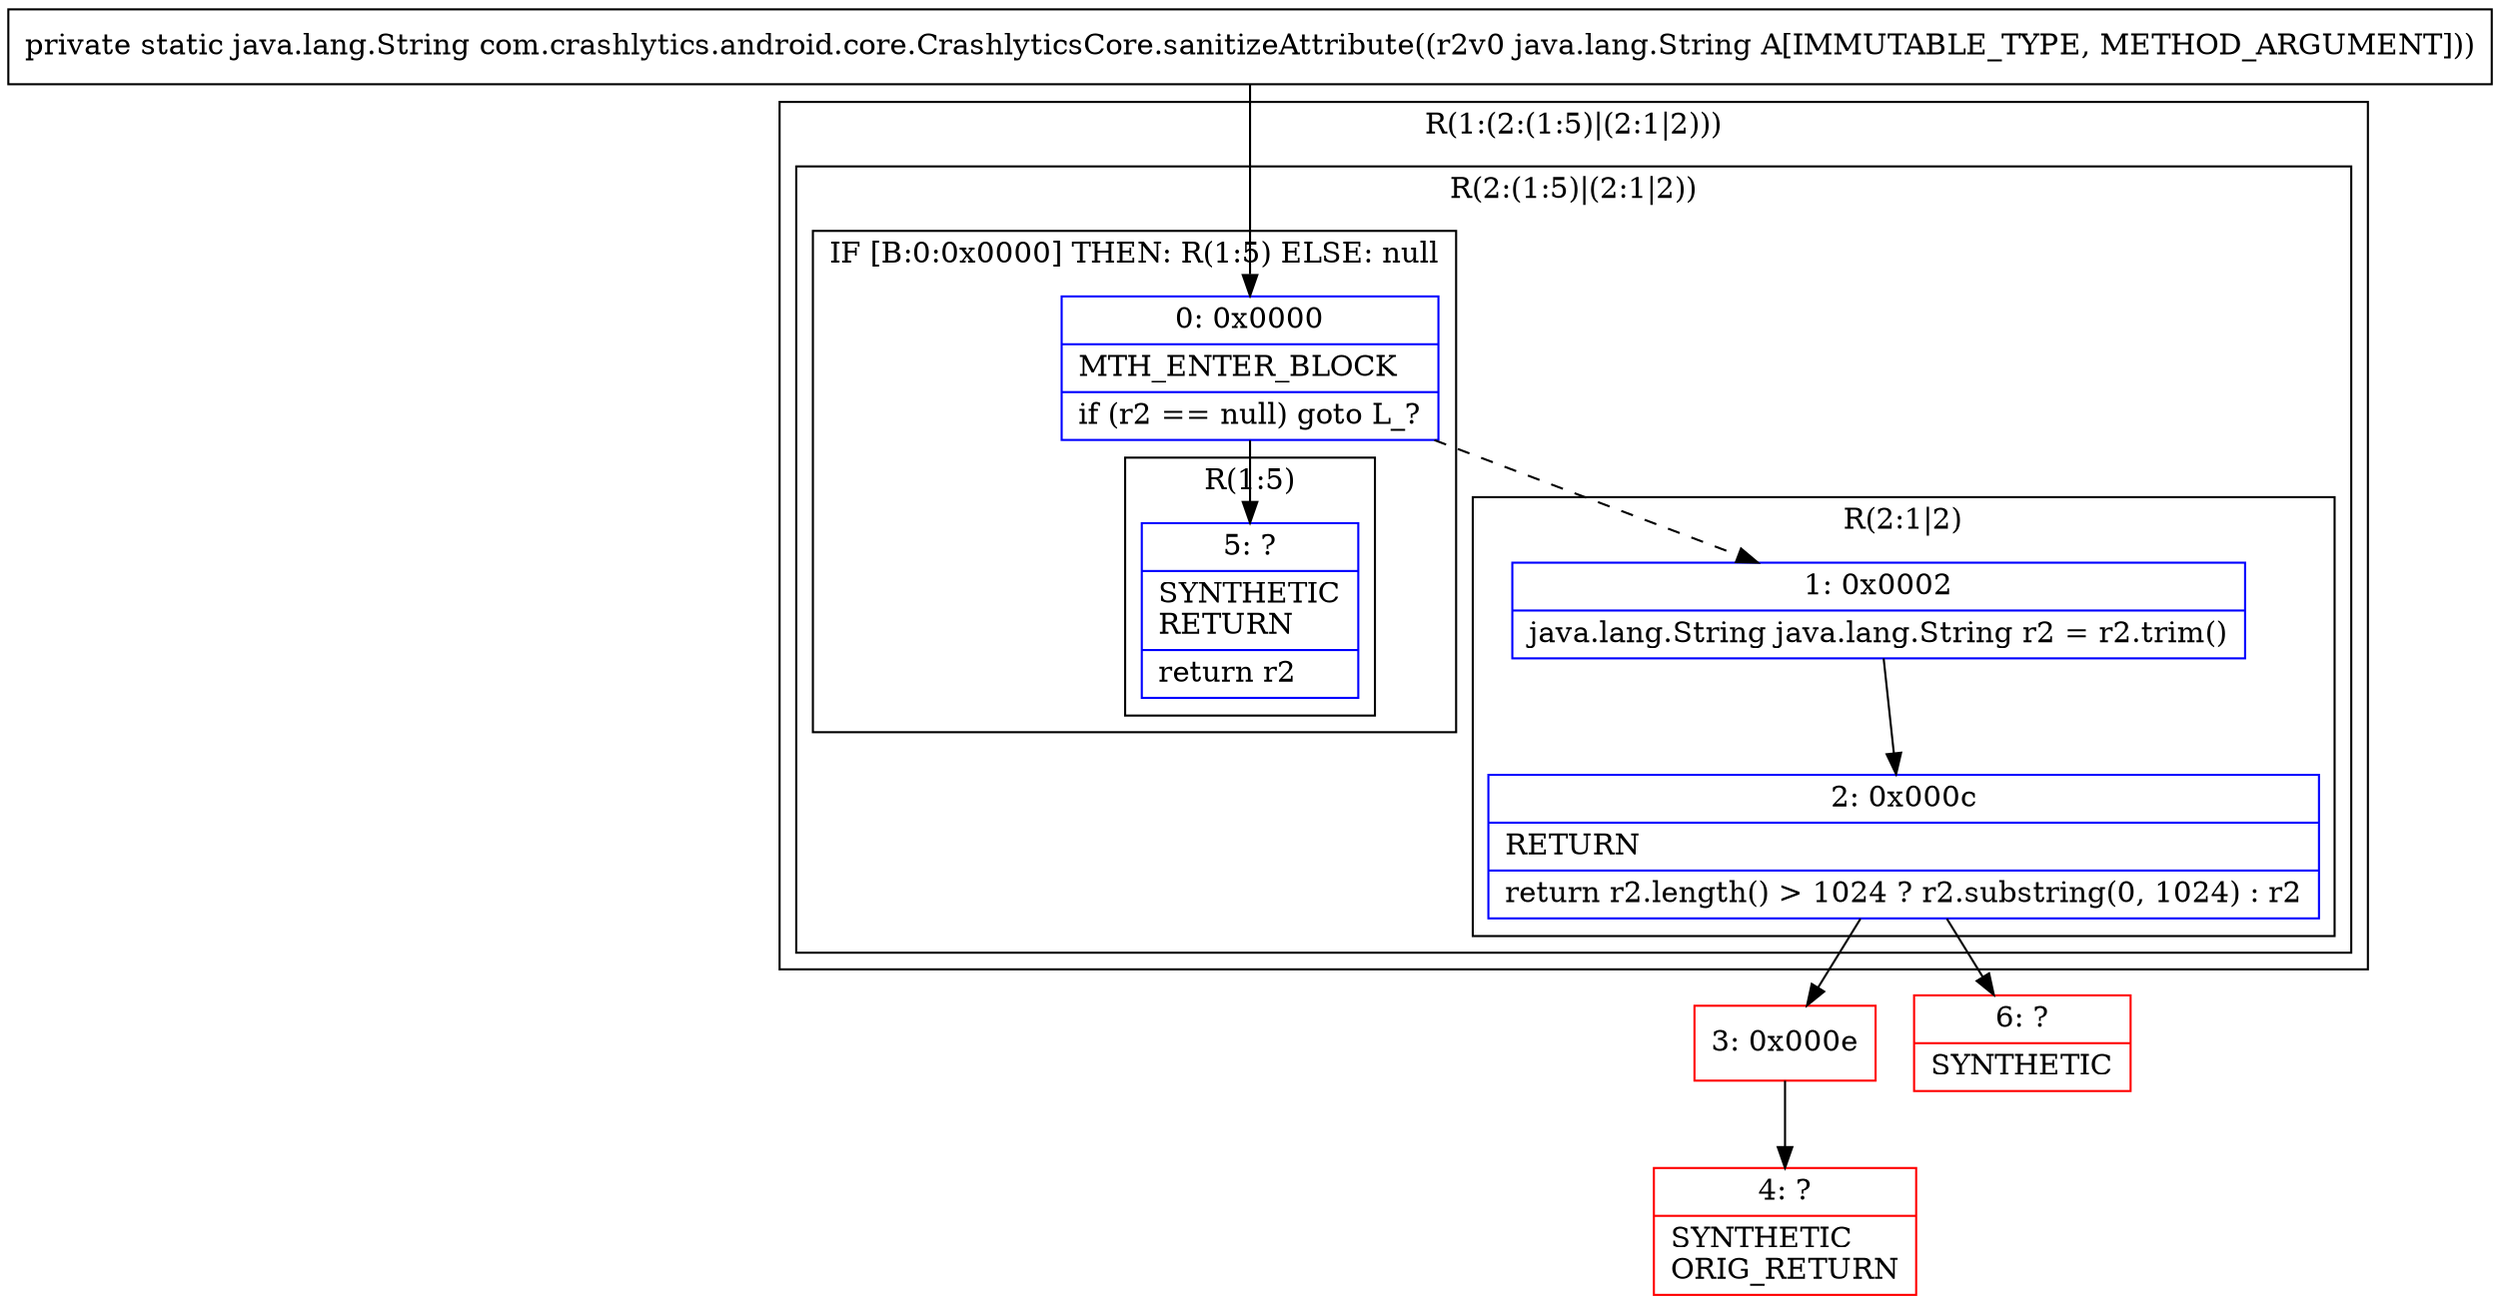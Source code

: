 digraph "CFG forcom.crashlytics.android.core.CrashlyticsCore.sanitizeAttribute(Ljava\/lang\/String;)Ljava\/lang\/String;" {
subgraph cluster_Region_358567946 {
label = "R(1:(2:(1:5)|(2:1|2)))";
node [shape=record,color=blue];
subgraph cluster_Region_356830725 {
label = "R(2:(1:5)|(2:1|2))";
node [shape=record,color=blue];
subgraph cluster_IfRegion_1141810130 {
label = "IF [B:0:0x0000] THEN: R(1:5) ELSE: null";
node [shape=record,color=blue];
Node_0 [shape=record,label="{0\:\ 0x0000|MTH_ENTER_BLOCK\l|if (r2 == null) goto L_?\l}"];
subgraph cluster_Region_578155068 {
label = "R(1:5)";
node [shape=record,color=blue];
Node_5 [shape=record,label="{5\:\ ?|SYNTHETIC\lRETURN\l|return r2\l}"];
}
}
subgraph cluster_Region_1484670724 {
label = "R(2:1|2)";
node [shape=record,color=blue];
Node_1 [shape=record,label="{1\:\ 0x0002|java.lang.String java.lang.String r2 = r2.trim()\l}"];
Node_2 [shape=record,label="{2\:\ 0x000c|RETURN\l|return r2.length() \> 1024 ? r2.substring(0, 1024) : r2\l}"];
}
}
}
Node_3 [shape=record,color=red,label="{3\:\ 0x000e}"];
Node_4 [shape=record,color=red,label="{4\:\ ?|SYNTHETIC\lORIG_RETURN\l}"];
Node_6 [shape=record,color=red,label="{6\:\ ?|SYNTHETIC\l}"];
MethodNode[shape=record,label="{private static java.lang.String com.crashlytics.android.core.CrashlyticsCore.sanitizeAttribute((r2v0 java.lang.String A[IMMUTABLE_TYPE, METHOD_ARGUMENT])) }"];
MethodNode -> Node_0;
Node_0 -> Node_1[style=dashed];
Node_0 -> Node_5;
Node_1 -> Node_2;
Node_2 -> Node_3;
Node_2 -> Node_6;
Node_3 -> Node_4;
}


